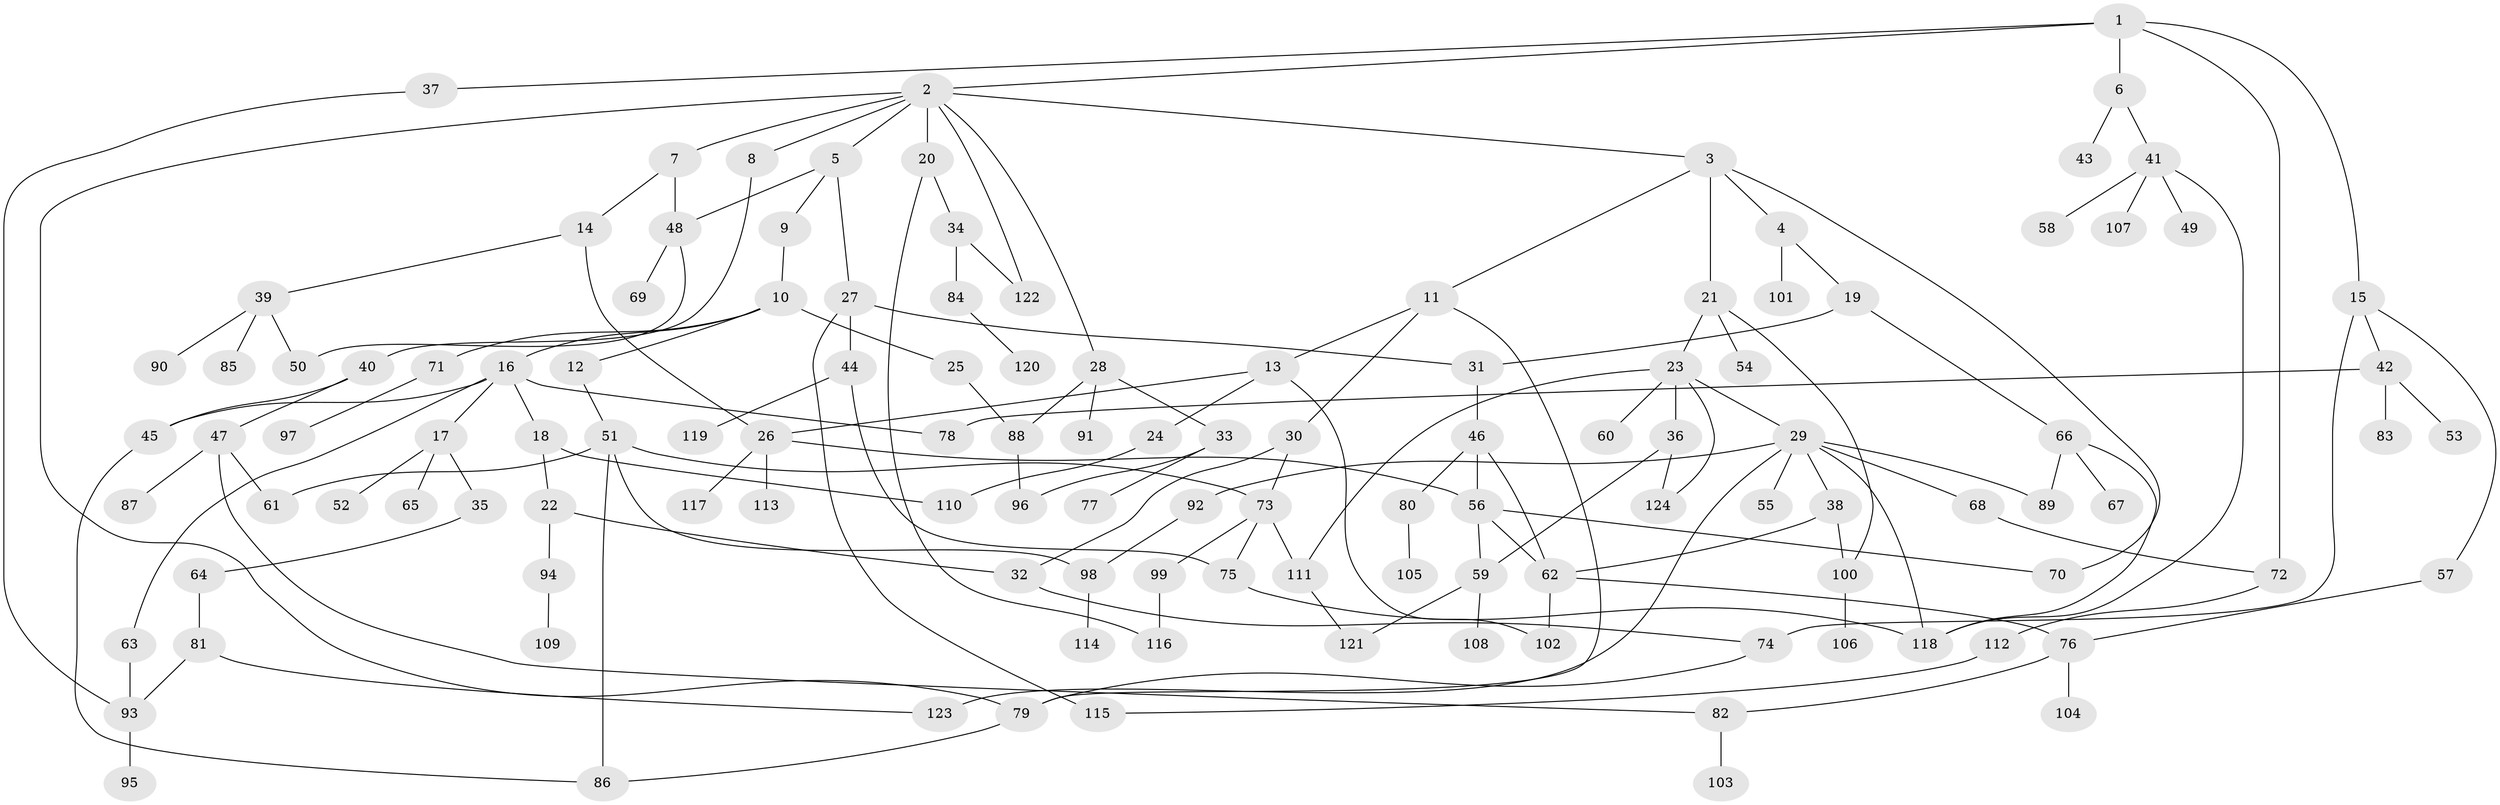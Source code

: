 // Generated by graph-tools (version 1.1) at 2025/13/03/09/25 04:13:21]
// undirected, 124 vertices, 165 edges
graph export_dot {
graph [start="1"]
  node [color=gray90,style=filled];
  1;
  2;
  3;
  4;
  5;
  6;
  7;
  8;
  9;
  10;
  11;
  12;
  13;
  14;
  15;
  16;
  17;
  18;
  19;
  20;
  21;
  22;
  23;
  24;
  25;
  26;
  27;
  28;
  29;
  30;
  31;
  32;
  33;
  34;
  35;
  36;
  37;
  38;
  39;
  40;
  41;
  42;
  43;
  44;
  45;
  46;
  47;
  48;
  49;
  50;
  51;
  52;
  53;
  54;
  55;
  56;
  57;
  58;
  59;
  60;
  61;
  62;
  63;
  64;
  65;
  66;
  67;
  68;
  69;
  70;
  71;
  72;
  73;
  74;
  75;
  76;
  77;
  78;
  79;
  80;
  81;
  82;
  83;
  84;
  85;
  86;
  87;
  88;
  89;
  90;
  91;
  92;
  93;
  94;
  95;
  96;
  97;
  98;
  99;
  100;
  101;
  102;
  103;
  104;
  105;
  106;
  107;
  108;
  109;
  110;
  111;
  112;
  113;
  114;
  115;
  116;
  117;
  118;
  119;
  120;
  121;
  122;
  123;
  124;
  1 -- 2;
  1 -- 6;
  1 -- 15;
  1 -- 37;
  1 -- 72;
  2 -- 3;
  2 -- 5;
  2 -- 7;
  2 -- 8;
  2 -- 20;
  2 -- 28;
  2 -- 79;
  2 -- 122;
  3 -- 4;
  3 -- 11;
  3 -- 21;
  3 -- 70;
  4 -- 19;
  4 -- 101;
  5 -- 9;
  5 -- 27;
  5 -- 48;
  6 -- 41;
  6 -- 43;
  7 -- 14;
  7 -- 48;
  8 -- 40;
  9 -- 10;
  10 -- 12;
  10 -- 16;
  10 -- 25;
  10 -- 71;
  11 -- 13;
  11 -- 30;
  11 -- 79;
  12 -- 51;
  13 -- 24;
  13 -- 26;
  13 -- 102;
  14 -- 39;
  14 -- 26;
  15 -- 42;
  15 -- 57;
  15 -- 74;
  16 -- 17;
  16 -- 18;
  16 -- 45;
  16 -- 63;
  16 -- 78;
  17 -- 35;
  17 -- 52;
  17 -- 65;
  18 -- 22;
  18 -- 110;
  19 -- 66;
  19 -- 31;
  20 -- 34;
  20 -- 116;
  21 -- 23;
  21 -- 54;
  21 -- 100;
  22 -- 32;
  22 -- 94;
  23 -- 29;
  23 -- 36;
  23 -- 60;
  23 -- 111;
  23 -- 124;
  24 -- 110;
  25 -- 88;
  26 -- 56;
  26 -- 113;
  26 -- 117;
  27 -- 31;
  27 -- 44;
  27 -- 115;
  28 -- 33;
  28 -- 88;
  28 -- 91;
  29 -- 38;
  29 -- 55;
  29 -- 68;
  29 -- 89;
  29 -- 92;
  29 -- 118;
  29 -- 123;
  30 -- 32;
  30 -- 73;
  31 -- 46;
  32 -- 74;
  33 -- 77;
  33 -- 96;
  34 -- 84;
  34 -- 122;
  35 -- 64;
  36 -- 124;
  36 -- 59;
  37 -- 93;
  38 -- 100;
  38 -- 62;
  39 -- 85;
  39 -- 90;
  39 -- 50;
  40 -- 47;
  40 -- 45;
  41 -- 49;
  41 -- 58;
  41 -- 107;
  41 -- 118;
  42 -- 53;
  42 -- 83;
  42 -- 78;
  44 -- 75;
  44 -- 119;
  45 -- 86;
  46 -- 80;
  46 -- 62;
  46 -- 56;
  47 -- 61;
  47 -- 82;
  47 -- 87;
  48 -- 50;
  48 -- 69;
  51 -- 73;
  51 -- 86;
  51 -- 61;
  51 -- 98;
  56 -- 59;
  56 -- 62;
  56 -- 70;
  57 -- 76;
  59 -- 108;
  59 -- 121;
  62 -- 76;
  62 -- 102;
  63 -- 93;
  64 -- 81;
  66 -- 67;
  66 -- 118;
  66 -- 89;
  68 -- 72;
  71 -- 97;
  72 -- 112;
  73 -- 99;
  73 -- 75;
  73 -- 111;
  74 -- 79;
  75 -- 118;
  76 -- 104;
  76 -- 82;
  79 -- 86;
  80 -- 105;
  81 -- 123;
  81 -- 93;
  82 -- 103;
  84 -- 120;
  88 -- 96;
  92 -- 98;
  93 -- 95;
  94 -- 109;
  98 -- 114;
  99 -- 116;
  100 -- 106;
  111 -- 121;
  112 -- 115;
}

